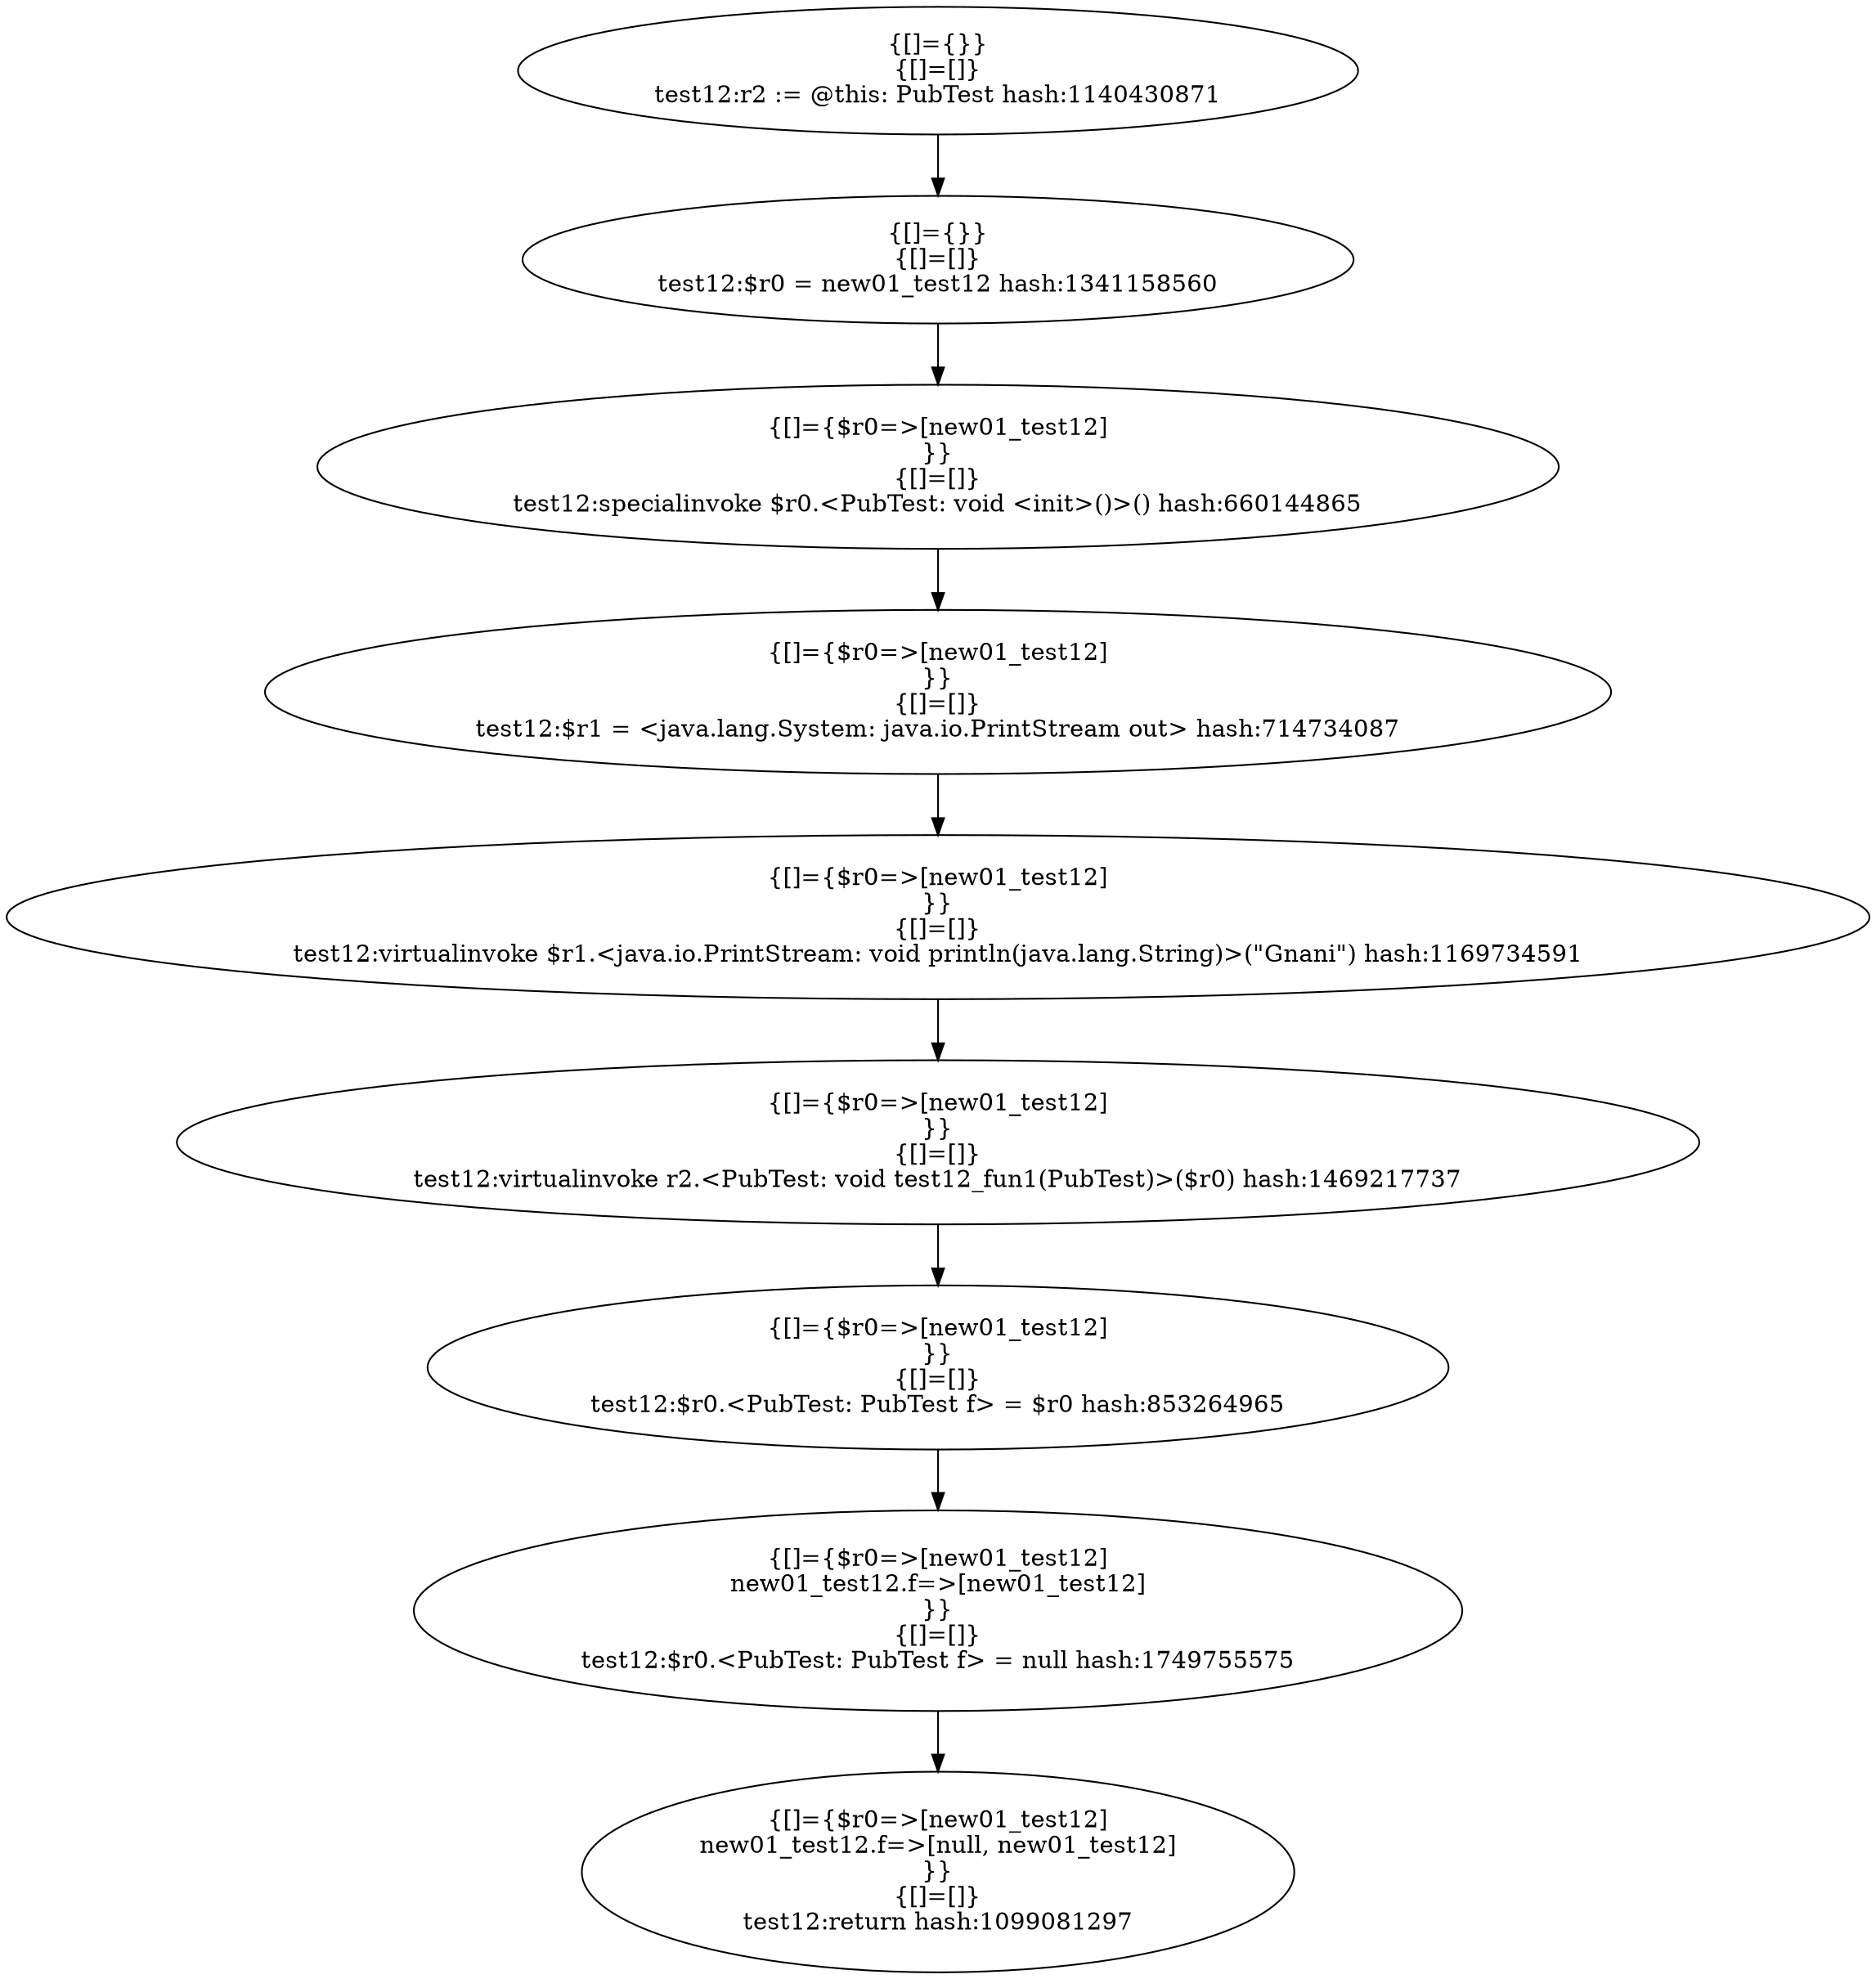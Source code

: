 digraph "./target1-pub/PubTest.test12" {
    "{[]={}}
{[]=[]}
test12:r2 := @this: PubTest hash:1140430871";
    "{[]={}}
{[]=[]}
test12:$r0 = new01_test12 hash:1341158560";
    "{[]={$r0=>[new01_test12]
}}
{[]=[]}
test12:specialinvoke $r0.<PubTest: void <init>()>() hash:660144865";
    "{[]={$r0=>[new01_test12]
}}
{[]=[]}
test12:$r1 = <java.lang.System: java.io.PrintStream out> hash:714734087";
    "{[]={$r0=>[new01_test12]
}}
{[]=[]}
test12:virtualinvoke $r1.<java.io.PrintStream: void println(java.lang.String)>(\"Gnani\") hash:1169734591";
    "{[]={$r0=>[new01_test12]
}}
{[]=[]}
test12:virtualinvoke r2.<PubTest: void test12_fun1(PubTest)>($r0) hash:1469217737";
    "{[]={$r0=>[new01_test12]
}}
{[]=[]}
test12:$r0.<PubTest: PubTest f> = $r0 hash:853264965";
    "{[]={$r0=>[new01_test12]
new01_test12.f=>[new01_test12]
}}
{[]=[]}
test12:$r0.<PubTest: PubTest f> = null hash:1749755575";
    "{[]={$r0=>[new01_test12]
new01_test12.f=>[null, new01_test12]
}}
{[]=[]}
test12:return hash:1099081297";
    "{[]={}}
{[]=[]}
test12:r2 := @this: PubTest hash:1140430871"->"{[]={}}
{[]=[]}
test12:$r0 = new01_test12 hash:1341158560";
    "{[]={}}
{[]=[]}
test12:$r0 = new01_test12 hash:1341158560"->"{[]={$r0=>[new01_test12]
}}
{[]=[]}
test12:specialinvoke $r0.<PubTest: void <init>()>() hash:660144865";
    "{[]={$r0=>[new01_test12]
}}
{[]=[]}
test12:specialinvoke $r0.<PubTest: void <init>()>() hash:660144865"->"{[]={$r0=>[new01_test12]
}}
{[]=[]}
test12:$r1 = <java.lang.System: java.io.PrintStream out> hash:714734087";
    "{[]={$r0=>[new01_test12]
}}
{[]=[]}
test12:$r1 = <java.lang.System: java.io.PrintStream out> hash:714734087"->"{[]={$r0=>[new01_test12]
}}
{[]=[]}
test12:virtualinvoke $r1.<java.io.PrintStream: void println(java.lang.String)>(\"Gnani\") hash:1169734591";
    "{[]={$r0=>[new01_test12]
}}
{[]=[]}
test12:virtualinvoke $r1.<java.io.PrintStream: void println(java.lang.String)>(\"Gnani\") hash:1169734591"->"{[]={$r0=>[new01_test12]
}}
{[]=[]}
test12:virtualinvoke r2.<PubTest: void test12_fun1(PubTest)>($r0) hash:1469217737";
    "{[]={$r0=>[new01_test12]
}}
{[]=[]}
test12:virtualinvoke r2.<PubTest: void test12_fun1(PubTest)>($r0) hash:1469217737"->"{[]={$r0=>[new01_test12]
}}
{[]=[]}
test12:$r0.<PubTest: PubTest f> = $r0 hash:853264965";
    "{[]={$r0=>[new01_test12]
}}
{[]=[]}
test12:$r0.<PubTest: PubTest f> = $r0 hash:853264965"->"{[]={$r0=>[new01_test12]
new01_test12.f=>[new01_test12]
}}
{[]=[]}
test12:$r0.<PubTest: PubTest f> = null hash:1749755575";
    "{[]={$r0=>[new01_test12]
new01_test12.f=>[new01_test12]
}}
{[]=[]}
test12:$r0.<PubTest: PubTest f> = null hash:1749755575"->"{[]={$r0=>[new01_test12]
new01_test12.f=>[null, new01_test12]
}}
{[]=[]}
test12:return hash:1099081297";
}

